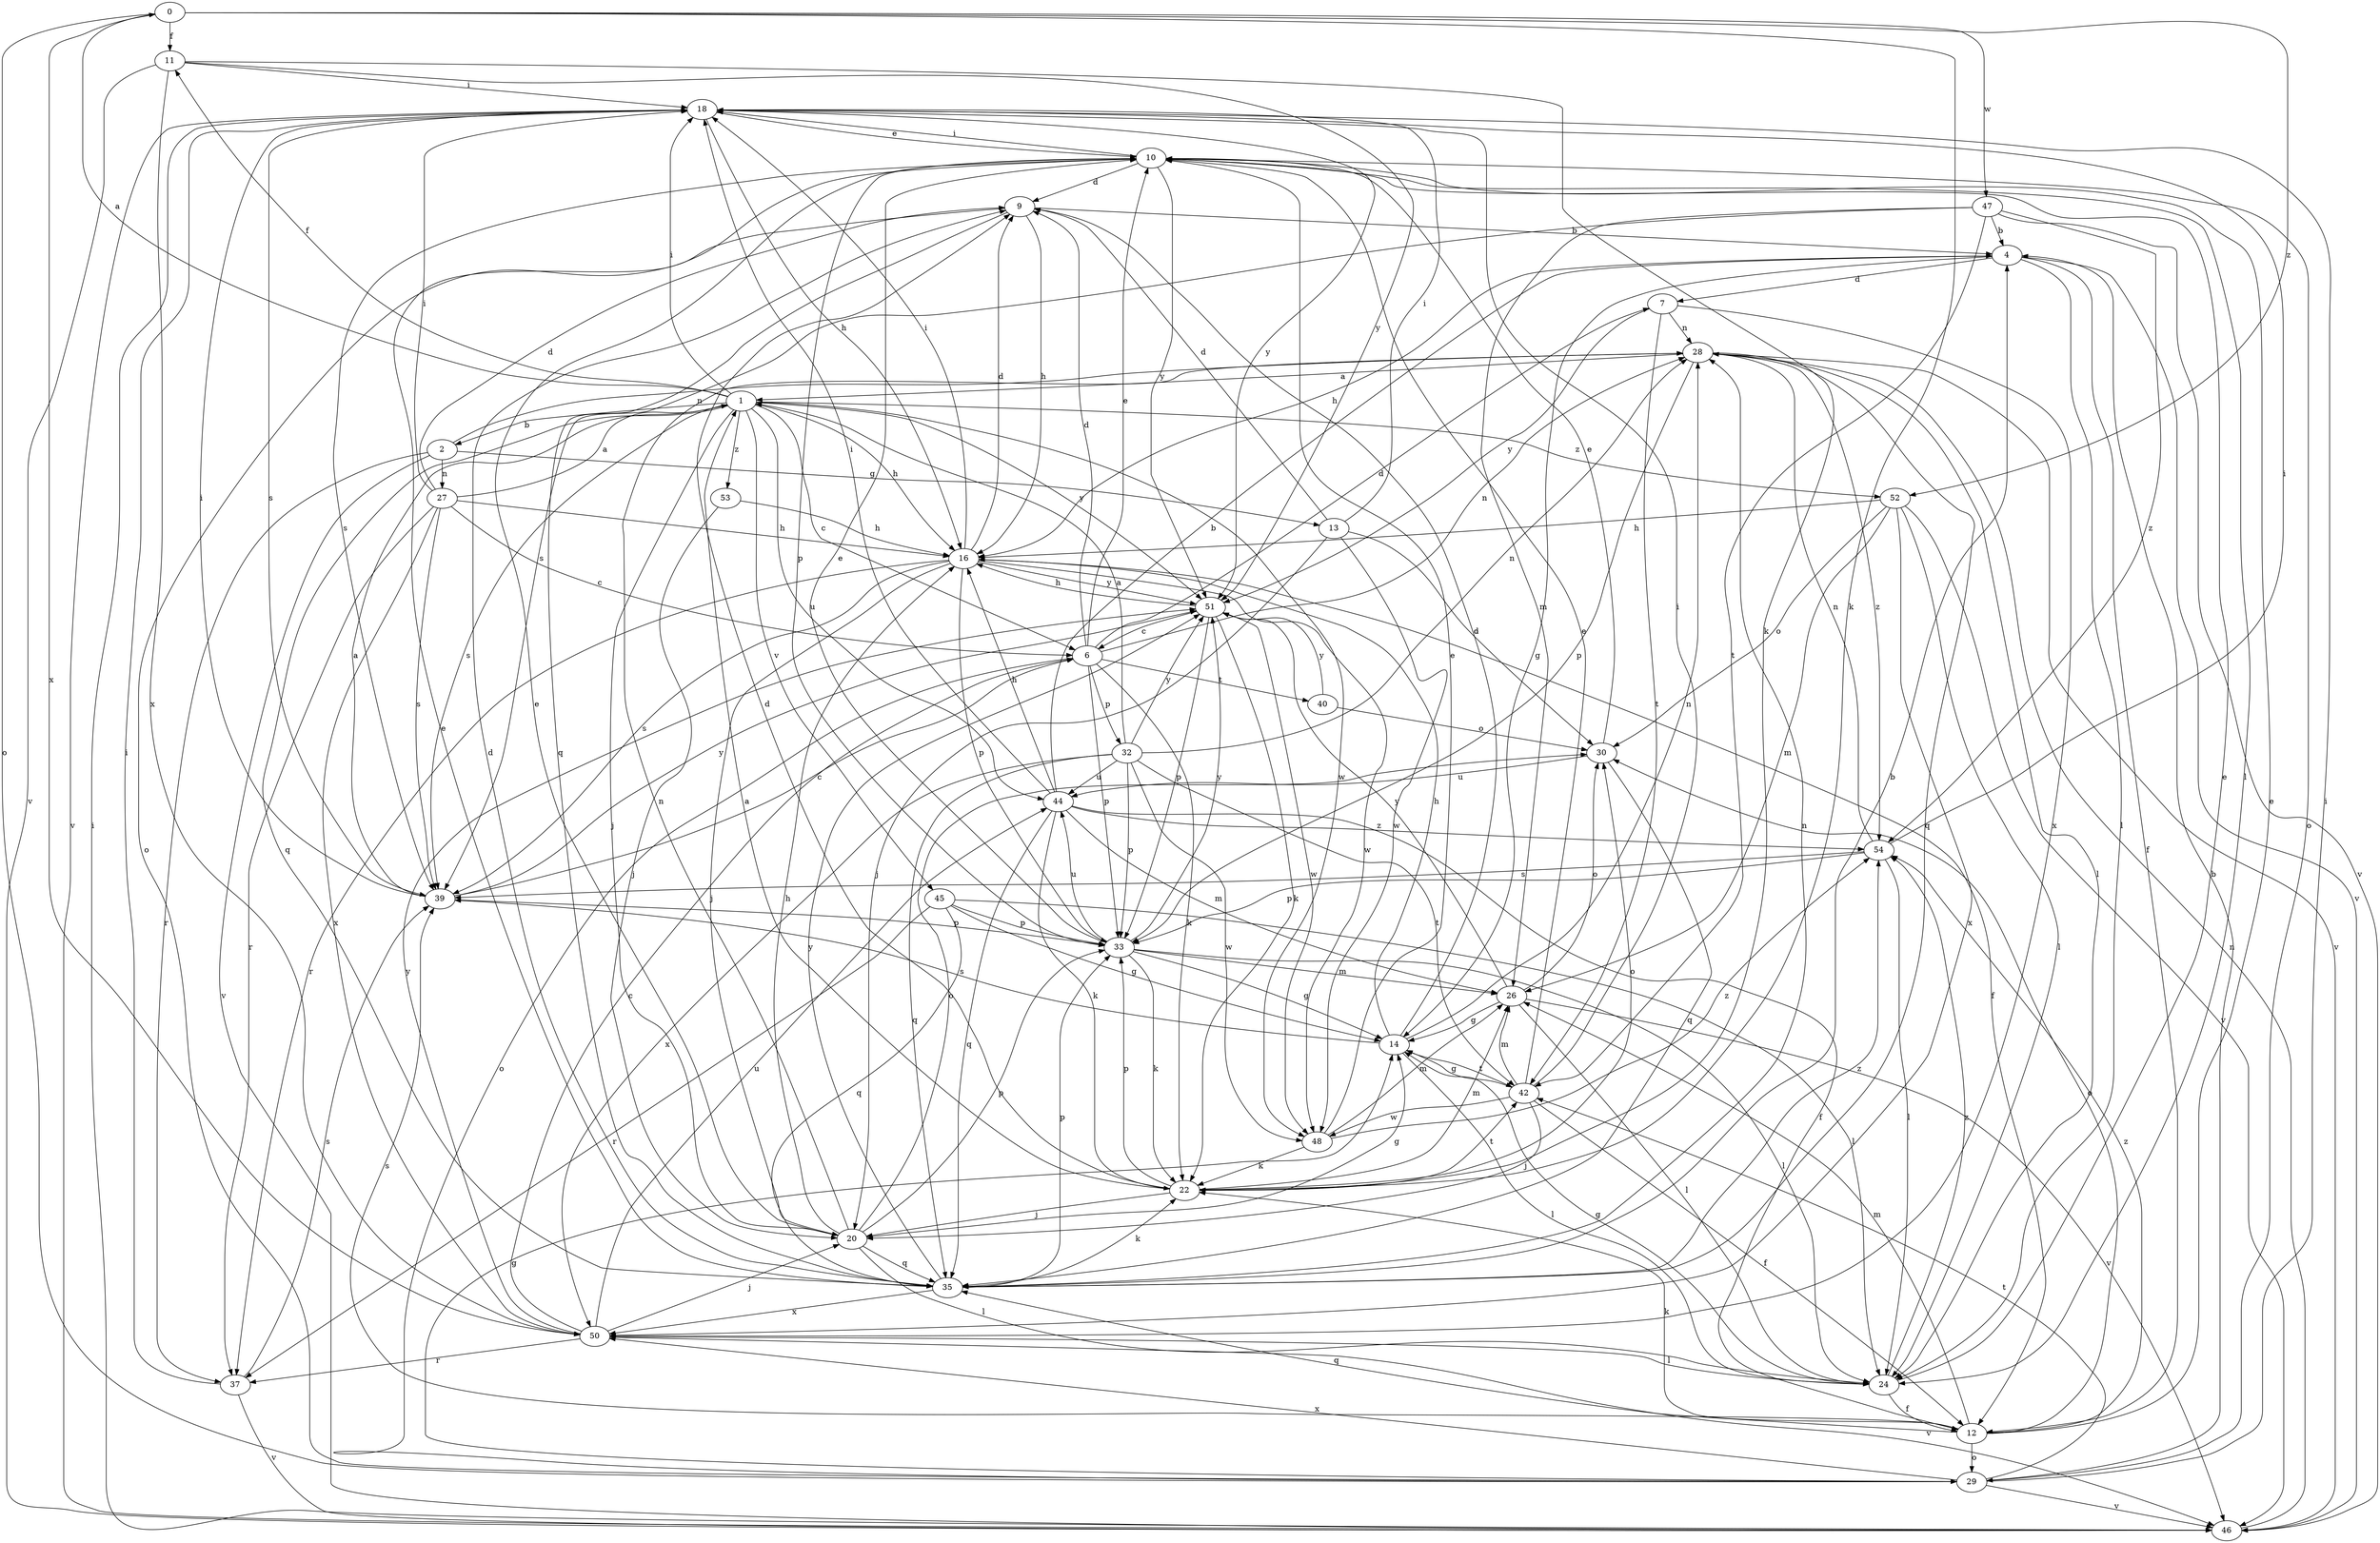 strict digraph  {
0;
1;
2;
4;
6;
7;
9;
10;
11;
12;
13;
14;
16;
18;
20;
22;
24;
26;
27;
28;
29;
30;
32;
33;
35;
37;
39;
40;
42;
44;
45;
46;
47;
48;
50;
51;
52;
53;
54;
0 -> 11  [label=f];
0 -> 22  [label=k];
0 -> 29  [label=o];
0 -> 47  [label=w];
0 -> 50  [label=x];
0 -> 52  [label=z];
1 -> 0  [label=a];
1 -> 2  [label=b];
1 -> 6  [label=c];
1 -> 11  [label=f];
1 -> 16  [label=h];
1 -> 18  [label=i];
1 -> 20  [label=j];
1 -> 35  [label=q];
1 -> 39  [label=s];
1 -> 44  [label=u];
1 -> 45  [label=v];
1 -> 48  [label=w];
1 -> 51  [label=y];
1 -> 52  [label=z];
1 -> 53  [label=z];
2 -> 13  [label=g];
2 -> 27  [label=n];
2 -> 28  [label=n];
2 -> 37  [label=r];
2 -> 46  [label=v];
4 -> 7  [label=d];
4 -> 12  [label=f];
4 -> 14  [label=g];
4 -> 16  [label=h];
4 -> 24  [label=l];
4 -> 46  [label=v];
6 -> 7  [label=d];
6 -> 9  [label=d];
6 -> 10  [label=e];
6 -> 22  [label=k];
6 -> 28  [label=n];
6 -> 29  [label=o];
6 -> 32  [label=p];
6 -> 33  [label=p];
6 -> 40  [label=t];
7 -> 28  [label=n];
7 -> 42  [label=t];
7 -> 50  [label=x];
7 -> 51  [label=y];
9 -> 4  [label=b];
9 -> 16  [label=h];
9 -> 29  [label=o];
9 -> 35  [label=q];
10 -> 9  [label=d];
10 -> 18  [label=i];
10 -> 24  [label=l];
10 -> 29  [label=o];
10 -> 33  [label=p];
10 -> 39  [label=s];
10 -> 51  [label=y];
11 -> 18  [label=i];
11 -> 22  [label=k];
11 -> 46  [label=v];
11 -> 50  [label=x];
11 -> 51  [label=y];
12 -> 10  [label=e];
12 -> 22  [label=k];
12 -> 26  [label=m];
12 -> 29  [label=o];
12 -> 30  [label=o];
12 -> 35  [label=q];
12 -> 39  [label=s];
12 -> 54  [label=z];
13 -> 9  [label=d];
13 -> 18  [label=i];
13 -> 20  [label=j];
13 -> 30  [label=o];
13 -> 48  [label=w];
14 -> 9  [label=d];
14 -> 16  [label=h];
14 -> 24  [label=l];
14 -> 28  [label=n];
14 -> 39  [label=s];
14 -> 42  [label=t];
16 -> 9  [label=d];
16 -> 12  [label=f];
16 -> 18  [label=i];
16 -> 20  [label=j];
16 -> 33  [label=p];
16 -> 37  [label=r];
16 -> 39  [label=s];
16 -> 48  [label=w];
16 -> 51  [label=y];
18 -> 10  [label=e];
18 -> 16  [label=h];
18 -> 39  [label=s];
18 -> 46  [label=v];
18 -> 51  [label=y];
20 -> 10  [label=e];
20 -> 14  [label=g];
20 -> 16  [label=h];
20 -> 24  [label=l];
20 -> 28  [label=n];
20 -> 30  [label=o];
20 -> 33  [label=p];
20 -> 35  [label=q];
22 -> 1  [label=a];
22 -> 9  [label=d];
22 -> 20  [label=j];
22 -> 26  [label=m];
22 -> 30  [label=o];
22 -> 33  [label=p];
22 -> 42  [label=t];
24 -> 10  [label=e];
24 -> 12  [label=f];
24 -> 14  [label=g];
24 -> 54  [label=z];
26 -> 14  [label=g];
26 -> 24  [label=l];
26 -> 30  [label=o];
26 -> 46  [label=v];
26 -> 51  [label=y];
27 -> 1  [label=a];
27 -> 6  [label=c];
27 -> 9  [label=d];
27 -> 16  [label=h];
27 -> 18  [label=i];
27 -> 37  [label=r];
27 -> 39  [label=s];
27 -> 50  [label=x];
28 -> 1  [label=a];
28 -> 24  [label=l];
28 -> 33  [label=p];
28 -> 35  [label=q];
28 -> 46  [label=v];
28 -> 54  [label=z];
29 -> 4  [label=b];
29 -> 14  [label=g];
29 -> 18  [label=i];
29 -> 42  [label=t];
29 -> 46  [label=v];
29 -> 50  [label=x];
30 -> 10  [label=e];
30 -> 35  [label=q];
30 -> 44  [label=u];
32 -> 1  [label=a];
32 -> 28  [label=n];
32 -> 33  [label=p];
32 -> 35  [label=q];
32 -> 42  [label=t];
32 -> 44  [label=u];
32 -> 48  [label=w];
32 -> 50  [label=x];
32 -> 51  [label=y];
33 -> 10  [label=e];
33 -> 14  [label=g];
33 -> 22  [label=k];
33 -> 24  [label=l];
33 -> 26  [label=m];
33 -> 44  [label=u];
33 -> 51  [label=y];
35 -> 4  [label=b];
35 -> 9  [label=d];
35 -> 10  [label=e];
35 -> 22  [label=k];
35 -> 28  [label=n];
35 -> 33  [label=p];
35 -> 50  [label=x];
35 -> 51  [label=y];
35 -> 54  [label=z];
37 -> 18  [label=i];
37 -> 39  [label=s];
37 -> 46  [label=v];
39 -> 1  [label=a];
39 -> 6  [label=c];
39 -> 18  [label=i];
39 -> 33  [label=p];
39 -> 51  [label=y];
40 -> 30  [label=o];
40 -> 51  [label=y];
42 -> 10  [label=e];
42 -> 12  [label=f];
42 -> 14  [label=g];
42 -> 18  [label=i];
42 -> 20  [label=j];
42 -> 26  [label=m];
42 -> 48  [label=w];
44 -> 4  [label=b];
44 -> 12  [label=f];
44 -> 16  [label=h];
44 -> 18  [label=i];
44 -> 22  [label=k];
44 -> 26  [label=m];
44 -> 35  [label=q];
44 -> 54  [label=z];
45 -> 14  [label=g];
45 -> 24  [label=l];
45 -> 33  [label=p];
45 -> 35  [label=q];
45 -> 37  [label=r];
46 -> 18  [label=i];
46 -> 28  [label=n];
47 -> 4  [label=b];
47 -> 26  [label=m];
47 -> 39  [label=s];
47 -> 42  [label=t];
47 -> 46  [label=v];
47 -> 54  [label=z];
48 -> 10  [label=e];
48 -> 22  [label=k];
48 -> 26  [label=m];
48 -> 54  [label=z];
50 -> 6  [label=c];
50 -> 20  [label=j];
50 -> 24  [label=l];
50 -> 37  [label=r];
50 -> 44  [label=u];
50 -> 46  [label=v];
50 -> 51  [label=y];
51 -> 6  [label=c];
51 -> 16  [label=h];
51 -> 22  [label=k];
51 -> 33  [label=p];
51 -> 48  [label=w];
52 -> 16  [label=h];
52 -> 24  [label=l];
52 -> 26  [label=m];
52 -> 30  [label=o];
52 -> 46  [label=v];
52 -> 50  [label=x];
53 -> 16  [label=h];
53 -> 20  [label=j];
54 -> 18  [label=i];
54 -> 24  [label=l];
54 -> 28  [label=n];
54 -> 33  [label=p];
54 -> 39  [label=s];
}
